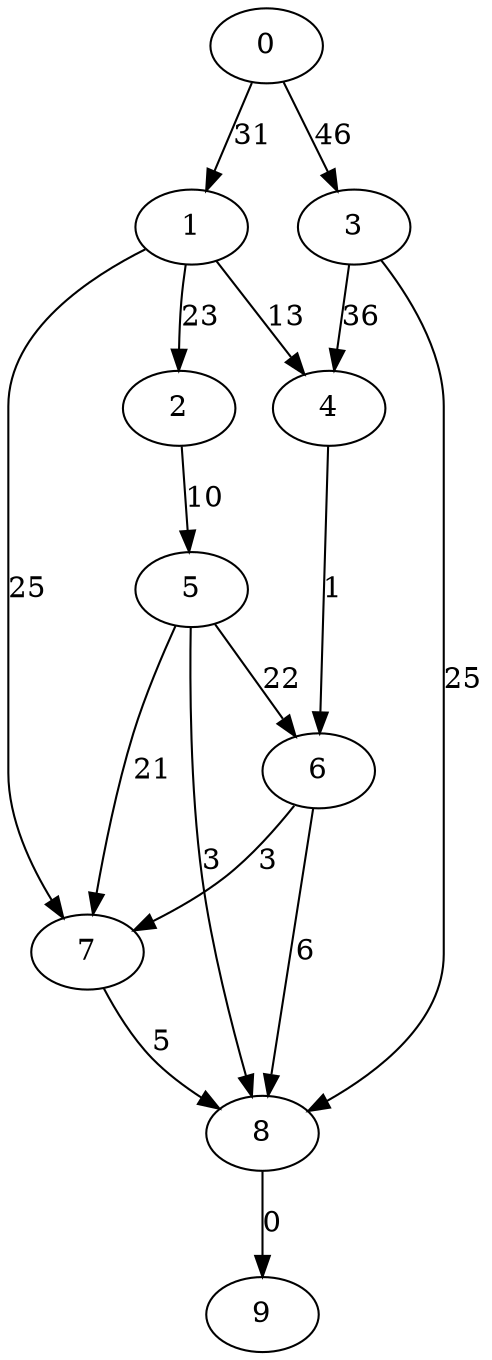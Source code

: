 digraph data3 {
0 -> 1 [ label = 31 ];
0 -> 3 [ label = 46 ];
1 -> 2 [ label = 23 ];
1 -> 4 [ label = 13 ];
1 -> 7 [ label = 25 ];
2 -> 5 [ label = 10 ];
3 -> 4 [ label = 36 ];
3 -> 8 [ label = 25 ];
4 -> 6 [ label = 1 ];
5 -> 6 [ label = 22 ];
5 -> 7 [ label = 21 ];
5 -> 8 [ label = 3 ];
6 -> 7 [ label = 3 ];
6 -> 8 [ label = 6 ];
7 -> 8 [ label = 5 ];
8 -> 9 [ label = 0 ];
 }

